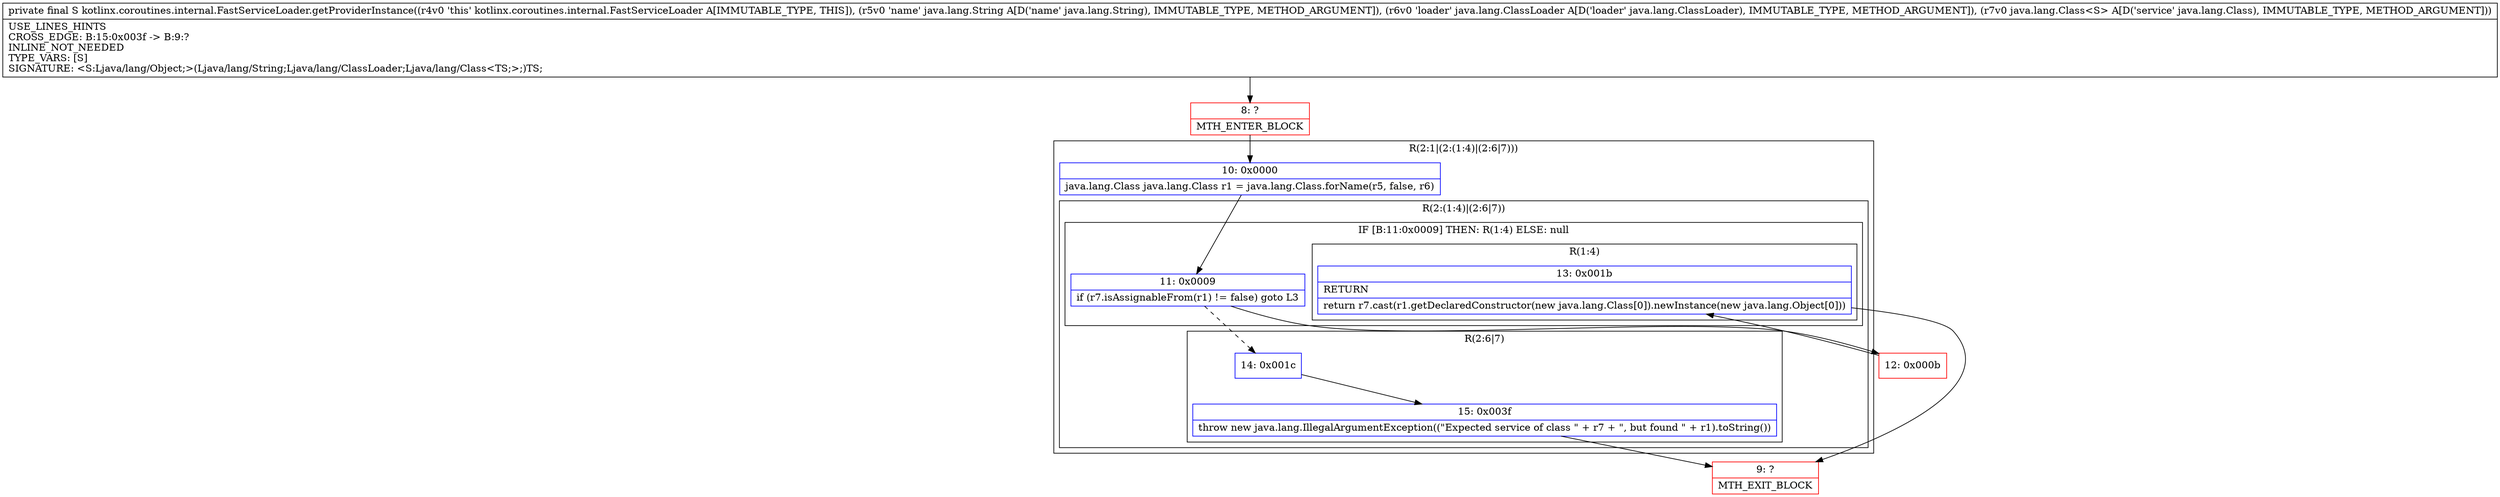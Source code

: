 digraph "CFG forkotlinx.coroutines.internal.FastServiceLoader.getProviderInstance(Ljava\/lang\/String;Ljava\/lang\/ClassLoader;Ljava\/lang\/Class;)Ljava\/lang\/Object;" {
subgraph cluster_Region_1183537471 {
label = "R(2:1|(2:(1:4)|(2:6|7)))";
node [shape=record,color=blue];
Node_10 [shape=record,label="{10\:\ 0x0000|java.lang.Class java.lang.Class r1 = java.lang.Class.forName(r5, false, r6)\l}"];
subgraph cluster_Region_1150156433 {
label = "R(2:(1:4)|(2:6|7))";
node [shape=record,color=blue];
subgraph cluster_IfRegion_686153675 {
label = "IF [B:11:0x0009] THEN: R(1:4) ELSE: null";
node [shape=record,color=blue];
Node_11 [shape=record,label="{11\:\ 0x0009|if (r7.isAssignableFrom(r1) != false) goto L3\l}"];
subgraph cluster_Region_590962558 {
label = "R(1:4)";
node [shape=record,color=blue];
Node_13 [shape=record,label="{13\:\ 0x001b|RETURN\l|return r7.cast(r1.getDeclaredConstructor(new java.lang.Class[0]).newInstance(new java.lang.Object[0]))\l}"];
}
}
subgraph cluster_Region_1107467074 {
label = "R(2:6|7)";
node [shape=record,color=blue];
Node_14 [shape=record,label="{14\:\ 0x001c}"];
Node_15 [shape=record,label="{15\:\ 0x003f|throw new java.lang.IllegalArgumentException((\"Expected service of class \" + r7 + \", but found \" + r1).toString())\l}"];
}
}
}
Node_8 [shape=record,color=red,label="{8\:\ ?|MTH_ENTER_BLOCK\l}"];
Node_12 [shape=record,color=red,label="{12\:\ 0x000b}"];
Node_9 [shape=record,color=red,label="{9\:\ ?|MTH_EXIT_BLOCK\l}"];
MethodNode[shape=record,label="{private final S kotlinx.coroutines.internal.FastServiceLoader.getProviderInstance((r4v0 'this' kotlinx.coroutines.internal.FastServiceLoader A[IMMUTABLE_TYPE, THIS]), (r5v0 'name' java.lang.String A[D('name' java.lang.String), IMMUTABLE_TYPE, METHOD_ARGUMENT]), (r6v0 'loader' java.lang.ClassLoader A[D('loader' java.lang.ClassLoader), IMMUTABLE_TYPE, METHOD_ARGUMENT]), (r7v0 java.lang.Class\<S\> A[D('service' java.lang.Class), IMMUTABLE_TYPE, METHOD_ARGUMENT]))  | USE_LINES_HINTS\lCROSS_EDGE: B:15:0x003f \-\> B:9:?\lINLINE_NOT_NEEDED\lTYPE_VARS: [S]\lSIGNATURE: \<S:Ljava\/lang\/Object;\>(Ljava\/lang\/String;Ljava\/lang\/ClassLoader;Ljava\/lang\/Class\<TS;\>;)TS;\l}"];
MethodNode -> Node_8;Node_10 -> Node_11;
Node_11 -> Node_12;
Node_11 -> Node_14[style=dashed];
Node_13 -> Node_9;
Node_14 -> Node_15;
Node_15 -> Node_9;
Node_8 -> Node_10;
Node_12 -> Node_13;
}


